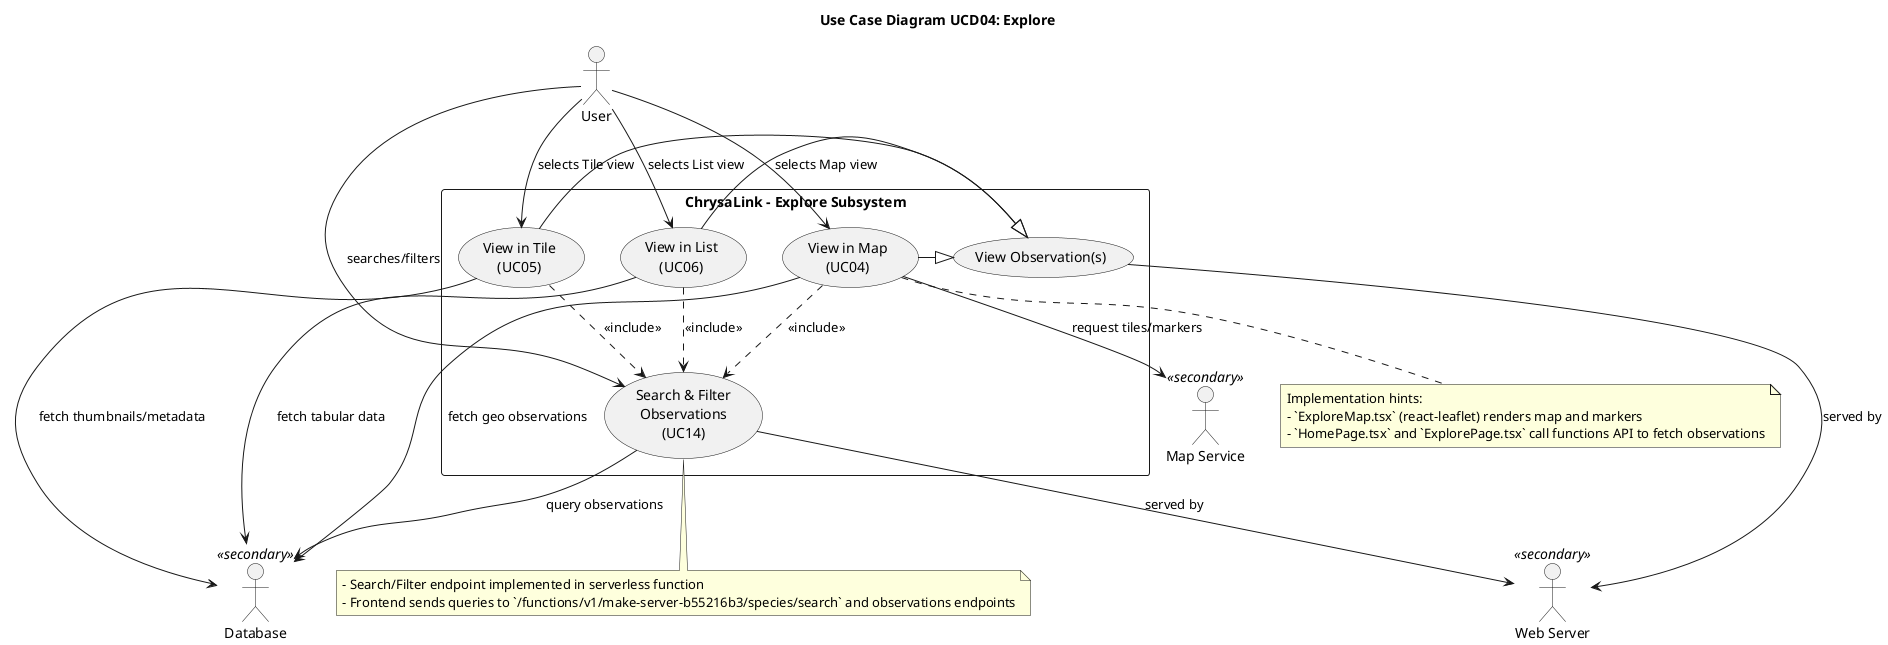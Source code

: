 @startuml UCD04-Explore
title Use Case Diagram UCD04: Explore

' Primary actor (left)
actor "User" as User

' Secondary actors (right)
actor "Database" as DB <<secondary>>
actor "Map Service" as MapSvc <<secondary>>
actor "Web Server" as WebServer <<secondary>>

' System boundary
rectangle "ChrysaLink - Explore Subsystem" {
  
  ' Generalized use case
  usecase "View Observation(s)" as ViewObs

  ' Specialized use cases (generalization from ViewObs)
  usecase "View in Map\n(UC04)" as ViewMap
  usecase "View in Tile\n(UC05)" as ViewTile
  usecase "View in List\n(UC06)" as ViewList

  ' Search / filter use case
  usecase "Search & Filter\nObservations\n(UC14)" as SearchFilter
}

' Generalization: specialized use cases inherit from ViewObs
ViewMap -|> ViewObs
ViewTile -|> ViewObs
ViewList -|> ViewObs

' Primary actor associations
User --> ViewMap : selects Map view
User --> ViewTile : selects Tile view
User --> ViewList : selects List view
User --> SearchFilter : searches/filters

' Include relationships: views include search/filter results
ViewMap ..> SearchFilter : <<include>>
ViewTile ..> SearchFilter : <<include>>
ViewList ..> SearchFilter : <<include>>

' Secondary actor associations
SearchFilter --> DB : query observations
ViewMap --> MapSvc : request tiles/markers
ViewMap --> DB : fetch geo observations
ViewTile --> DB : fetch thumbnails/metadata
ViewList --> DB : fetch tabular data

' Web server handles requests for all use cases
ViewObs --> WebServer : served by
SearchFilter --> WebServer : served by

' Notes (mapping to code)
note bottom of ViewMap
  Implementation hints:
  - `ExploreMap.tsx` (react-leaflet) renders map and markers
  - `HomePage.tsx` and `ExplorePage.tsx` call functions API to fetch observations
end note

note bottom of SearchFilter
  - Search/Filter endpoint implemented in serverless function
  - Frontend sends queries to `/functions/v1/make-server-b55216b3/species/search` and observations endpoints
end note

@enduml
